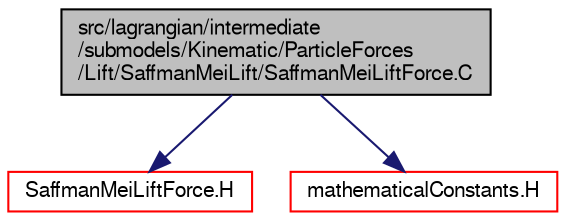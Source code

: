 digraph "src/lagrangian/intermediate/submodels/Kinematic/ParticleForces/Lift/SaffmanMeiLift/SaffmanMeiLiftForce.C"
{
  bgcolor="transparent";
  edge [fontname="FreeSans",fontsize="10",labelfontname="FreeSans",labelfontsize="10"];
  node [fontname="FreeSans",fontsize="10",shape=record];
  Node0 [label="src/lagrangian/intermediate\l/submodels/Kinematic/ParticleForces\l/Lift/SaffmanMeiLift/SaffmanMeiLiftForce.C",height=0.2,width=0.4,color="black", fillcolor="grey75", style="filled", fontcolor="black"];
  Node0 -> Node1 [color="midnightblue",fontsize="10",style="solid",fontname="FreeSans"];
  Node1 [label="SaffmanMeiLiftForce.H",height=0.2,width=0.4,color="red",URL="$a05864.html"];
  Node0 -> Node325 [color="midnightblue",fontsize="10",style="solid",fontname="FreeSans"];
  Node325 [label="mathematicalConstants.H",height=0.2,width=0.4,color="red",URL="$a10238.html"];
}
